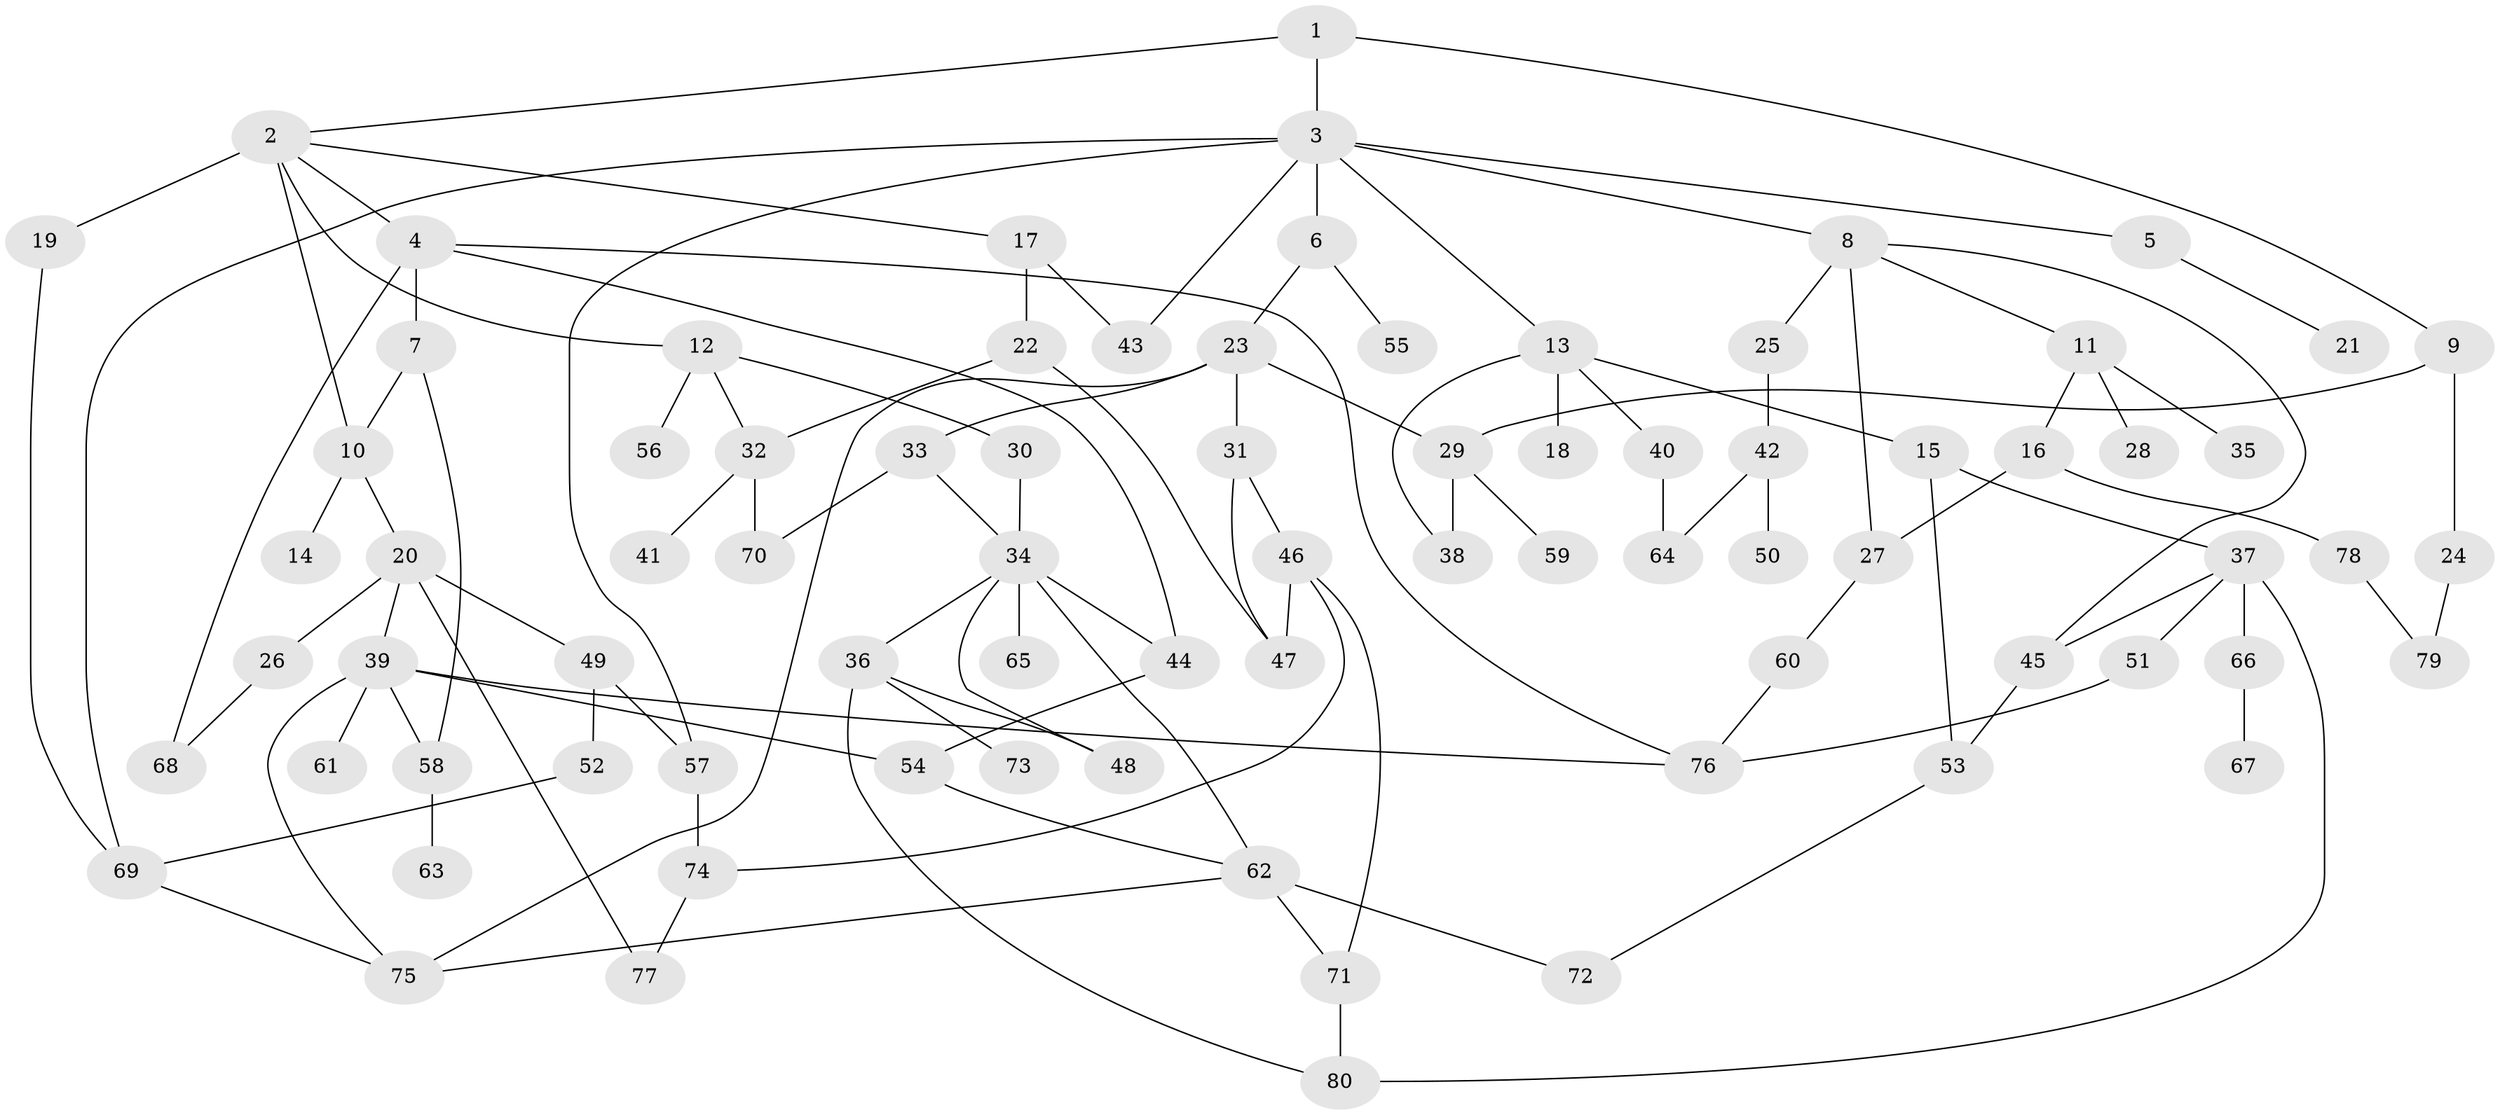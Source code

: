 // coarse degree distribution, {15: 0.038461538461538464, 1: 0.38461538461538464, 7: 0.038461538461538464, 3: 0.07692307692307693, 5: 0.11538461538461539, 6: 0.038461538461538464, 9: 0.038461538461538464, 4: 0.038461538461538464, 2: 0.23076923076923078}
// Generated by graph-tools (version 1.1) at 2025/16/03/04/25 18:16:57]
// undirected, 80 vertices, 114 edges
graph export_dot {
graph [start="1"]
  node [color=gray90,style=filled];
  1;
  2;
  3;
  4;
  5;
  6;
  7;
  8;
  9;
  10;
  11;
  12;
  13;
  14;
  15;
  16;
  17;
  18;
  19;
  20;
  21;
  22;
  23;
  24;
  25;
  26;
  27;
  28;
  29;
  30;
  31;
  32;
  33;
  34;
  35;
  36;
  37;
  38;
  39;
  40;
  41;
  42;
  43;
  44;
  45;
  46;
  47;
  48;
  49;
  50;
  51;
  52;
  53;
  54;
  55;
  56;
  57;
  58;
  59;
  60;
  61;
  62;
  63;
  64;
  65;
  66;
  67;
  68;
  69;
  70;
  71;
  72;
  73;
  74;
  75;
  76;
  77;
  78;
  79;
  80;
  1 -- 2;
  1 -- 3;
  1 -- 9;
  2 -- 4;
  2 -- 12;
  2 -- 17;
  2 -- 19;
  2 -- 10;
  3 -- 5;
  3 -- 6;
  3 -- 8;
  3 -- 13;
  3 -- 43;
  3 -- 57;
  3 -- 69;
  4 -- 7;
  4 -- 44;
  4 -- 68;
  4 -- 76;
  5 -- 21;
  6 -- 23;
  6 -- 55;
  7 -- 10;
  7 -- 58;
  8 -- 11;
  8 -- 25;
  8 -- 45;
  8 -- 27;
  9 -- 24;
  9 -- 29;
  10 -- 14;
  10 -- 20;
  11 -- 16;
  11 -- 28;
  11 -- 35;
  12 -- 30;
  12 -- 56;
  12 -- 32;
  13 -- 15;
  13 -- 18;
  13 -- 40;
  13 -- 38;
  15 -- 37;
  15 -- 53;
  16 -- 27;
  16 -- 78;
  17 -- 22;
  17 -- 43;
  19 -- 69;
  20 -- 26;
  20 -- 39;
  20 -- 49;
  20 -- 77;
  22 -- 32;
  22 -- 47;
  23 -- 31;
  23 -- 33;
  23 -- 75;
  23 -- 29;
  24 -- 79;
  25 -- 42;
  26 -- 68;
  27 -- 60;
  29 -- 38;
  29 -- 59;
  30 -- 34;
  31 -- 46;
  31 -- 47;
  32 -- 41;
  32 -- 70;
  33 -- 34;
  33 -- 70;
  34 -- 36;
  34 -- 48;
  34 -- 65;
  34 -- 62;
  34 -- 44;
  36 -- 73;
  36 -- 80;
  36 -- 48;
  37 -- 51;
  37 -- 66;
  37 -- 45;
  37 -- 80;
  39 -- 54;
  39 -- 61;
  39 -- 75;
  39 -- 76;
  39 -- 58;
  40 -- 64;
  42 -- 50;
  42 -- 64;
  44 -- 54;
  45 -- 53;
  46 -- 74;
  46 -- 71;
  46 -- 47;
  49 -- 52;
  49 -- 57;
  51 -- 76;
  52 -- 69;
  53 -- 72;
  54 -- 62;
  57 -- 74;
  58 -- 63;
  60 -- 76;
  62 -- 71;
  62 -- 72;
  62 -- 75;
  66 -- 67;
  69 -- 75;
  71 -- 80;
  74 -- 77;
  78 -- 79;
}
